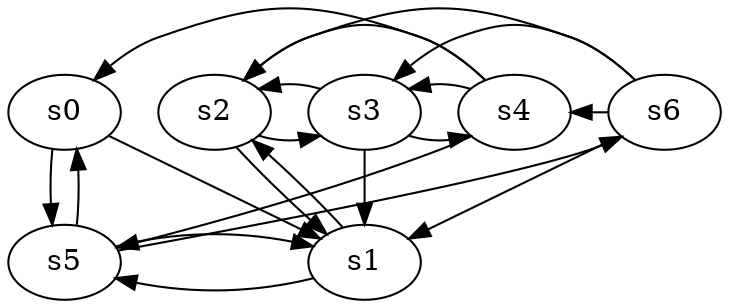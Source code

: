 digraph game_0681_complex_7 {
    s0 [name="s0", player=0];
    s1 [name="s1", player=1, target=1];
    s2 [name="s2", player=1, target=1];
    s3 [name="s3", player=1, target=1];
    s4 [name="s4", player=1];
    s5 [name="s5", player=1];
    s6 [name="s6", player=1];

    s0 -> s1 [constraint="time % 4 == 2 && time % 4 == 3"];
    s0 -> s5;
    s1 -> s2 [constraint="time % 4 == 0 && time % 5 == 3"];
    s1 -> s5 [constraint="time == 0 || time == 14"];
    s2 -> s1 [constraint="time % 7 == 4"];
    s2 -> s3 [constraint="time % 5 == 4 || time % 3 == 2"];
    s3 -> s1;
    s3 -> s2 [constraint="time % 2 == 0 && time % 3 == 0"];
    s3 -> s4 [constraint="!(time % 2 == 1)"];
    s4 -> s0 [constraint="time % 6 == 4"];
    s4 -> s2 [constraint="time == 3 || time == 5 || time == 11 || time == 18"];
    s4 -> s3 [constraint="time % 2 == 0 || time % 4 == 0"];
    s4 -> s5 [constraint="time == 0 || time == 1 || time == 8 || time == 16 || time == 17"];
    s5 -> s0 [constraint="time == 4 || time == 9 || time == 20 || time == 24"];
    s5 -> s1 [constraint="time == 0 || time == 9 || time == 11"];
    s5 -> s6 [constraint="time % 3 == 2 && time % 4 == 1"];
    s6 -> s1 [constraint="!(time % 2 == 0)"];
    s6 -> s2 [constraint="time % 5 == 1"];
    s6 -> s3 [constraint="!(time % 5 == 2)"];
    s6 -> s4 [constraint="!(time % 5 == 3)"];
}
